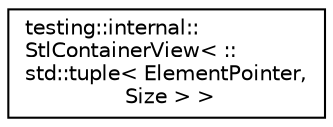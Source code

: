 digraph "Graphical Class Hierarchy"
{
 // INTERACTIVE_SVG=YES
 // LATEX_PDF_SIZE
  edge [fontname="Helvetica",fontsize="10",labelfontname="Helvetica",labelfontsize="10"];
  node [fontname="Helvetica",fontsize="10",shape=record];
  rankdir="LR";
  Node0 [label="testing::internal::\lStlContainerView\< ::\lstd::tuple\< ElementPointer,\l Size \> \>",height=0.2,width=0.4,color="black", fillcolor="white", style="filled",URL="$db/d74/classtesting_1_1internal_1_1_stl_container_view_3_01_1_1std_1_1tuple_3_01_element_pointer_00_01_size_01_4_01_4.html",tooltip=" "];
}
